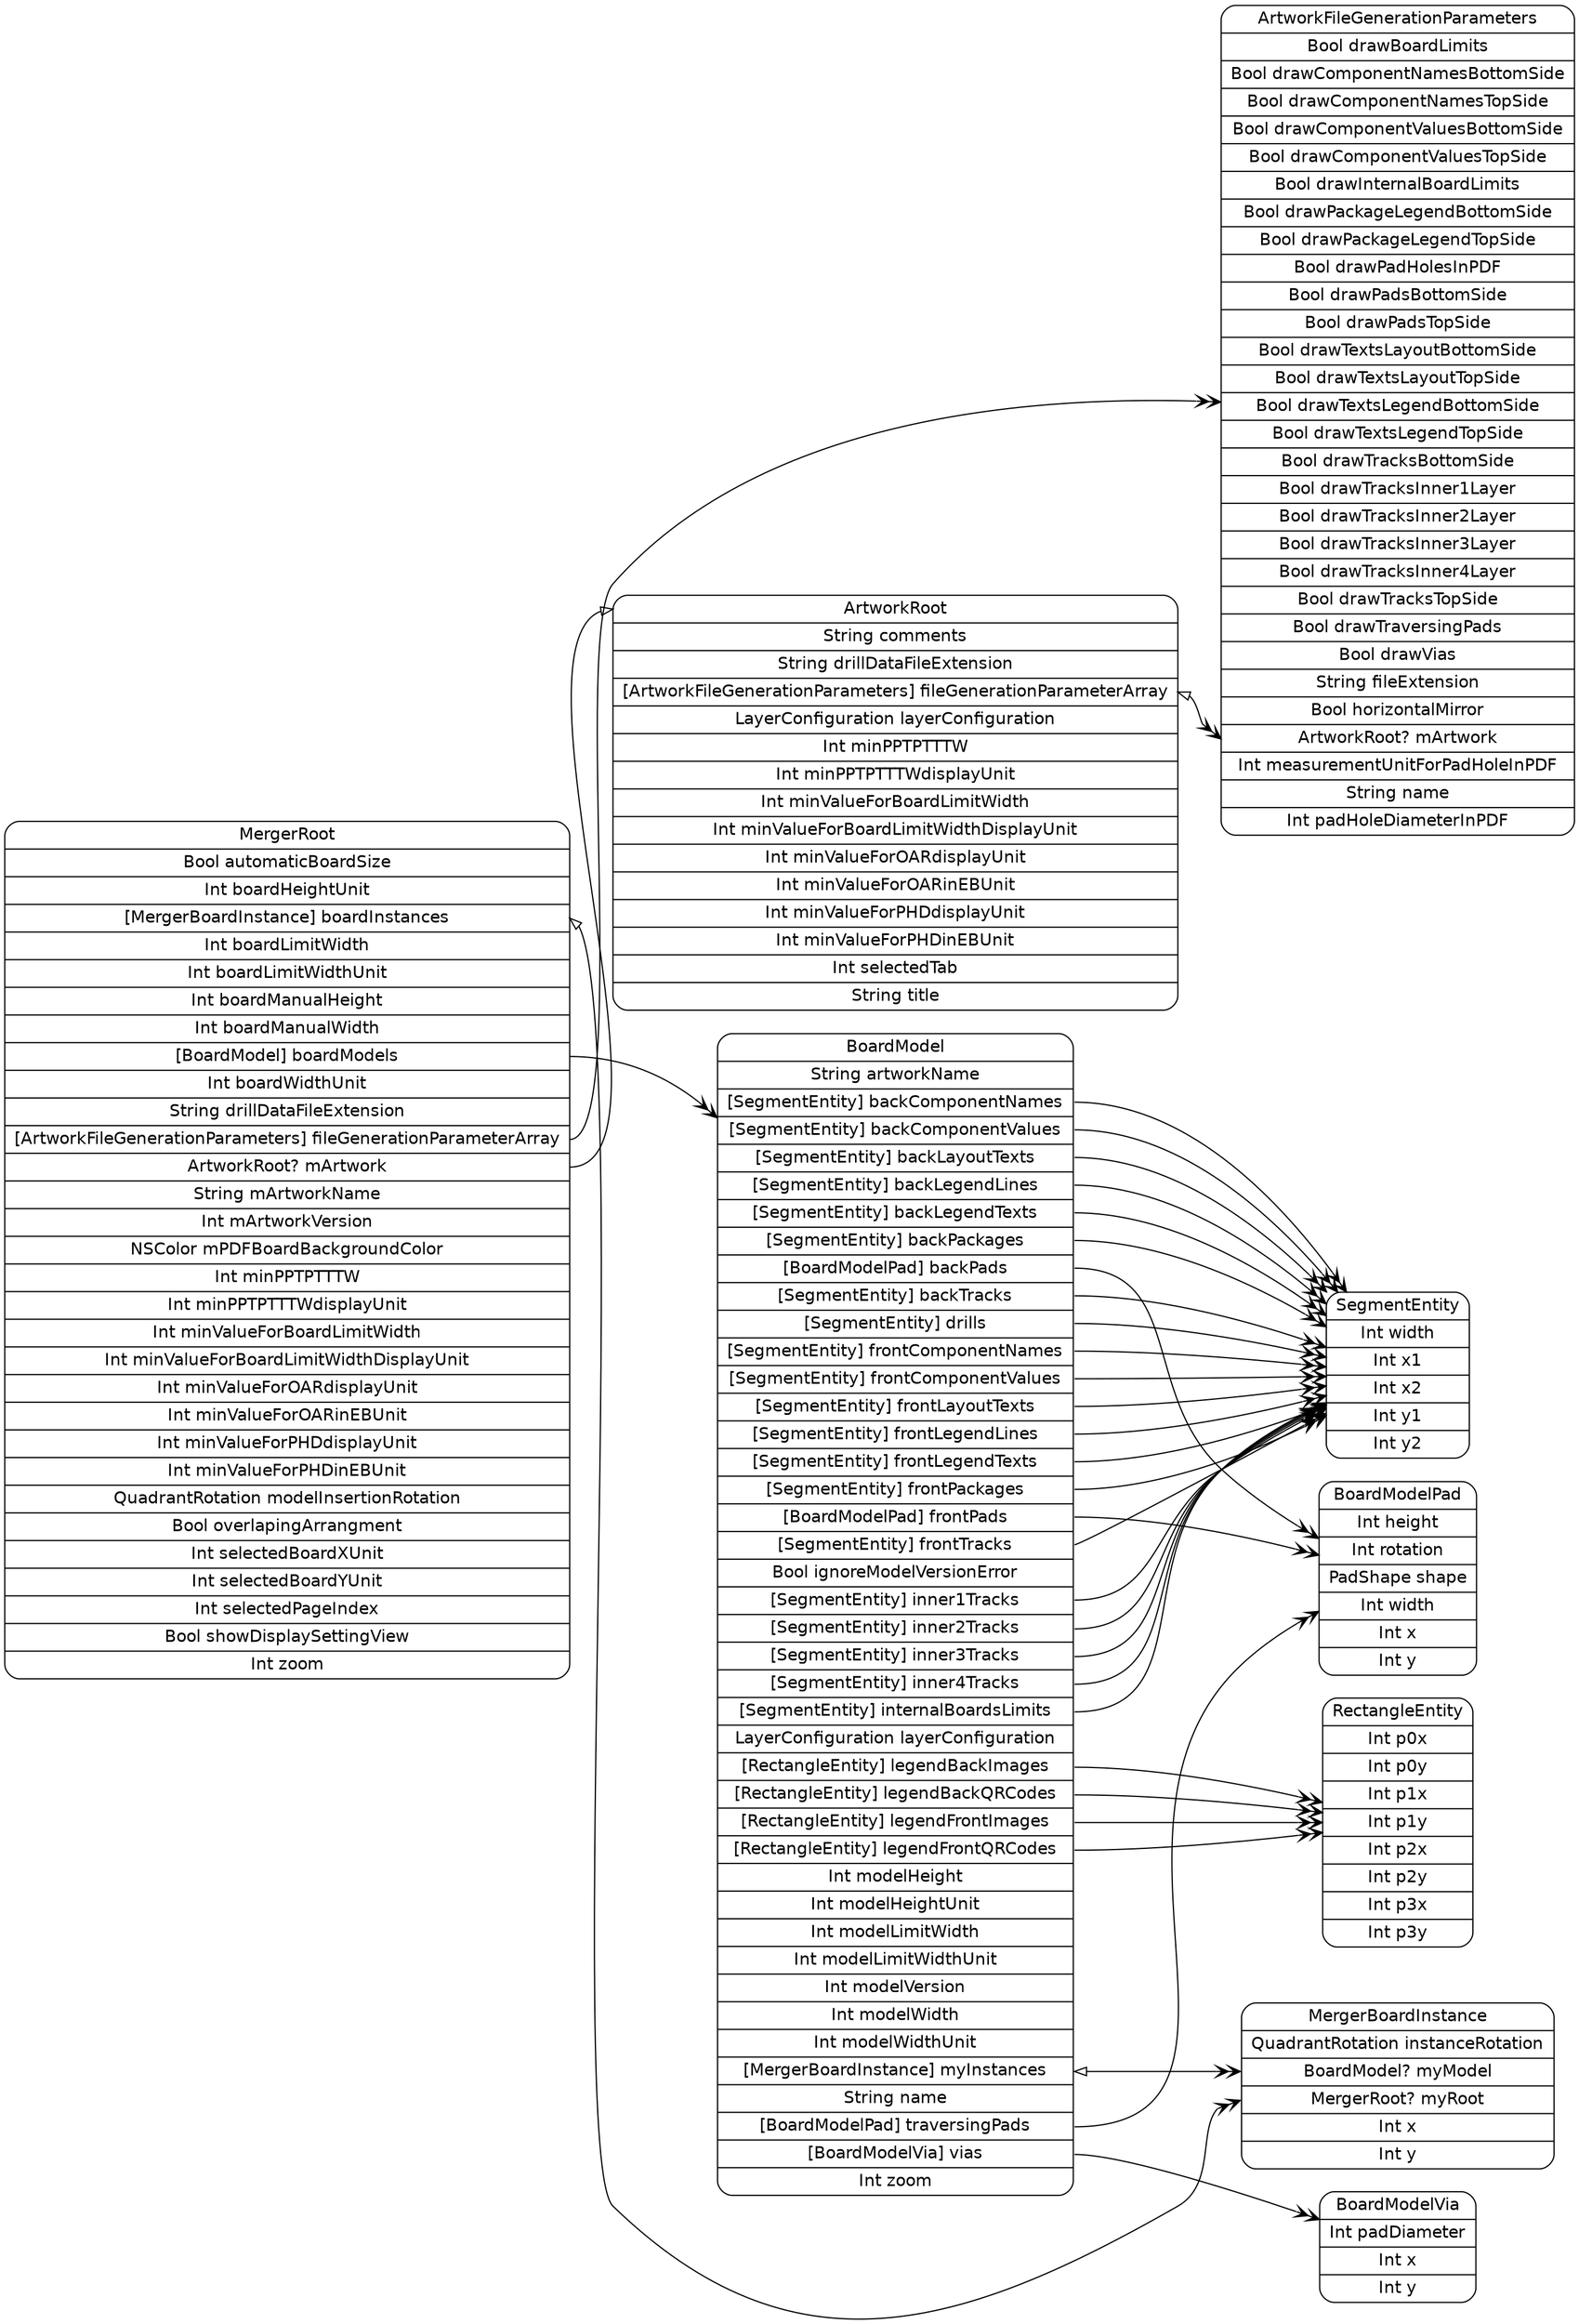 digraph G {
  rankdir=LR ;
  node [shape=record fontname=helvetica style=rounded] ;
  MergerRoot[label="<MergerRoot>MergerRoot|Bool automaticBoardSize|Int boardHeightUnit|<boardInstances>[MergerBoardInstance] boardInstances|Int boardLimitWidth|Int boardLimitWidthUnit|Int boardManualHeight|Int boardManualWidth|<boardModels>[BoardModel] boardModels|Int boardWidthUnit|String drillDataFileExtension|<fileGenerationParameterArray>[ArtworkFileGenerationParameters] fileGenerationParameterArray|<mArtwork>ArtworkRoot? mArtwork|String mArtworkName|Int mArtworkVersion|NSColor mPDFBoardBackgroundColor|Int minPPTPTTTW|Int minPPTPTTTWdisplayUnit|Int minValueForBoardLimitWidth|Int minValueForBoardLimitWidthDisplayUnit|Int minValueForOARdisplayUnit|Int minValueForOARinEBUnit|Int minValueForPHDdisplayUnit|Int minValueForPHDinEBUnit|QuadrantRotation modelInsertionRotation|Bool overlapingArrangment|Int selectedBoardXUnit|Int selectedBoardYUnit|Int selectedPageIndex|Bool showDisplaySettingView|Int zoom"] ;
  ArtworkRoot[label="<ArtworkRoot>ArtworkRoot|String comments|String drillDataFileExtension|<fileGenerationParameterArray>[ArtworkFileGenerationParameters] fileGenerationParameterArray|LayerConfiguration layerConfiguration|Int minPPTPTTTW|Int minPPTPTTTWdisplayUnit|Int minValueForBoardLimitWidth|Int minValueForBoardLimitWidthDisplayUnit|Int minValueForOARdisplayUnit|Int minValueForOARinEBUnit|Int minValueForPHDdisplayUnit|Int minValueForPHDinEBUnit|Int selectedTab|String title"] ;
  ArtworkFileGenerationParameters[label="<ArtworkFileGenerationParameters>ArtworkFileGenerationParameters|Bool drawBoardLimits|Bool drawComponentNamesBottomSide|Bool drawComponentNamesTopSide|Bool drawComponentValuesBottomSide|Bool drawComponentValuesTopSide|Bool drawInternalBoardLimits|Bool drawPackageLegendBottomSide|Bool drawPackageLegendTopSide|Bool drawPadHolesInPDF|Bool drawPadsBottomSide|Bool drawPadsTopSide|Bool drawTextsLayoutBottomSide|Bool drawTextsLayoutTopSide|Bool drawTextsLegendBottomSide|Bool drawTextsLegendTopSide|Bool drawTracksBottomSide|Bool drawTracksInner1Layer|Bool drawTracksInner2Layer|Bool drawTracksInner3Layer|Bool drawTracksInner4Layer|Bool drawTracksTopSide|Bool drawTraversingPads|Bool drawVias|String fileExtension|Bool horizontalMirror|<mArtwork>ArtworkRoot? mArtwork|Int measurementUnitForPadHoleInPDF|String name|Int padHoleDiameterInPDF"] ;
  BoardModel[label="<BoardModel>BoardModel|String artworkName|<backComponentNames>[SegmentEntity] backComponentNames|<backComponentValues>[SegmentEntity] backComponentValues|<backLayoutTexts>[SegmentEntity] backLayoutTexts|<backLegendLines>[SegmentEntity] backLegendLines|<backLegendTexts>[SegmentEntity] backLegendTexts|<backPackages>[SegmentEntity] backPackages|<backPads>[BoardModelPad] backPads|<backTracks>[SegmentEntity] backTracks|<drills>[SegmentEntity] drills|<frontComponentNames>[SegmentEntity] frontComponentNames|<frontComponentValues>[SegmentEntity] frontComponentValues|<frontLayoutTexts>[SegmentEntity] frontLayoutTexts|<frontLegendLines>[SegmentEntity] frontLegendLines|<frontLegendTexts>[SegmentEntity] frontLegendTexts|<frontPackages>[SegmentEntity] frontPackages|<frontPads>[BoardModelPad] frontPads|<frontTracks>[SegmentEntity] frontTracks|Bool ignoreModelVersionError|<inner1Tracks>[SegmentEntity] inner1Tracks|<inner2Tracks>[SegmentEntity] inner2Tracks|<inner3Tracks>[SegmentEntity] inner3Tracks|<inner4Tracks>[SegmentEntity] inner4Tracks|<internalBoardsLimits>[SegmentEntity] internalBoardsLimits|LayerConfiguration layerConfiguration|<legendBackImages>[RectangleEntity] legendBackImages|<legendBackQRCodes>[RectangleEntity] legendBackQRCodes|<legendFrontImages>[RectangleEntity] legendFrontImages|<legendFrontQRCodes>[RectangleEntity] legendFrontQRCodes|Int modelHeight|Int modelHeightUnit|Int modelLimitWidth|Int modelLimitWidthUnit|Int modelVersion|Int modelWidth|Int modelWidthUnit|<myInstances>[MergerBoardInstance] myInstances|String name|<traversingPads>[BoardModelPad] traversingPads|<vias>[BoardModelVia] vias|Int zoom"] ;
  BoardModelVia[label="<BoardModelVia>BoardModelVia|Int padDiameter|Int x|Int y"] ;
  RectangleEntity[label="<RectangleEntity>RectangleEntity|Int p0x|Int p0y|Int p1x|Int p1y|Int p2x|Int p2y|Int p3x|Int p3y"] ;
  BoardModelPad[label="<BoardModelPad>BoardModelPad|Int height|Int rotation|PadShape shape|Int width|Int x|Int y"] ;
  SegmentEntity[label="<SegmentEntity>SegmentEntity|Int width|Int x1|Int x2|Int y1|Int y2"] ;
  MergerBoardInstance[label="<MergerBoardInstance>MergerBoardInstance|QuadrantRotation instanceRotation|<myModel>BoardModel? myModel|<myRoot>MergerRoot? myRoot|Int x|Int y"] ;
  MergerRoot:boardInstances -> MergerBoardInstance:myRoot [dir=both arrowtail=onormal arrowhead=veevee] ;
  MergerRoot:boardModels -> BoardModel [dir=both arrowtail=none arrowhead=veevee] ;
  MergerRoot:fileGenerationParameterArray -> ArtworkFileGenerationParameters [dir=both arrowtail=none arrowhead=veevee] ;
  MergerRoot:mArtwork -> ArtworkRoot:ArtworkRoot [dir=both arrowtail=none arrowhead=onormal] ;
  ArtworkRoot:fileGenerationParameterArray -> ArtworkFileGenerationParameters:mArtwork [dir=both arrowtail=onormal arrowhead=veevee] ;
  BoardModel:backComponentNames -> SegmentEntity [dir=both arrowtail=none arrowhead=veevee] ;
  BoardModel:backComponentValues -> SegmentEntity [dir=both arrowtail=none arrowhead=veevee] ;
  BoardModel:backLayoutTexts -> SegmentEntity [dir=both arrowtail=none arrowhead=veevee] ;
  BoardModel:backLegendLines -> SegmentEntity [dir=both arrowtail=none arrowhead=veevee] ;
  BoardModel:backLegendTexts -> SegmentEntity [dir=both arrowtail=none arrowhead=veevee] ;
  BoardModel:backPackages -> SegmentEntity [dir=both arrowtail=none arrowhead=veevee] ;
  BoardModel:backPads -> BoardModelPad [dir=both arrowtail=none arrowhead=veevee] ;
  BoardModel:backTracks -> SegmentEntity [dir=both arrowtail=none arrowhead=veevee] ;
  BoardModel:drills -> SegmentEntity [dir=both arrowtail=none arrowhead=veevee] ;
  BoardModel:frontComponentNames -> SegmentEntity [dir=both arrowtail=none arrowhead=veevee] ;
  BoardModel:frontComponentValues -> SegmentEntity [dir=both arrowtail=none arrowhead=veevee] ;
  BoardModel:frontLayoutTexts -> SegmentEntity [dir=both arrowtail=none arrowhead=veevee] ;
  BoardModel:frontLegendLines -> SegmentEntity [dir=both arrowtail=none arrowhead=veevee] ;
  BoardModel:frontLegendTexts -> SegmentEntity [dir=both arrowtail=none arrowhead=veevee] ;
  BoardModel:frontPackages -> SegmentEntity [dir=both arrowtail=none arrowhead=veevee] ;
  BoardModel:frontPads -> BoardModelPad [dir=both arrowtail=none arrowhead=veevee] ;
  BoardModel:frontTracks -> SegmentEntity [dir=both arrowtail=none arrowhead=veevee] ;
  BoardModel:inner1Tracks -> SegmentEntity [dir=both arrowtail=none arrowhead=veevee] ;
  BoardModel:inner2Tracks -> SegmentEntity [dir=both arrowtail=none arrowhead=veevee] ;
  BoardModel:inner3Tracks -> SegmentEntity [dir=both arrowtail=none arrowhead=veevee] ;
  BoardModel:inner4Tracks -> SegmentEntity [dir=both arrowtail=none arrowhead=veevee] ;
  BoardModel:internalBoardsLimits -> SegmentEntity [dir=both arrowtail=none arrowhead=veevee] ;
  BoardModel:legendBackImages -> RectangleEntity [dir=both arrowtail=none arrowhead=veevee] ;
  BoardModel:legendBackQRCodes -> RectangleEntity [dir=both arrowtail=none arrowhead=veevee] ;
  BoardModel:legendFrontImages -> RectangleEntity [dir=both arrowtail=none arrowhead=veevee] ;
  BoardModel:legendFrontQRCodes -> RectangleEntity [dir=both arrowtail=none arrowhead=veevee] ;
  BoardModel:myInstances -> MergerBoardInstance:myModel [dir=both arrowtail=onormal arrowhead=veevee] ;
  BoardModel:traversingPads -> BoardModelPad [dir=both arrowtail=none arrowhead=veevee] ;
  BoardModel:vias -> BoardModelVia [dir=both arrowtail=none arrowhead=veevee] ;
}
